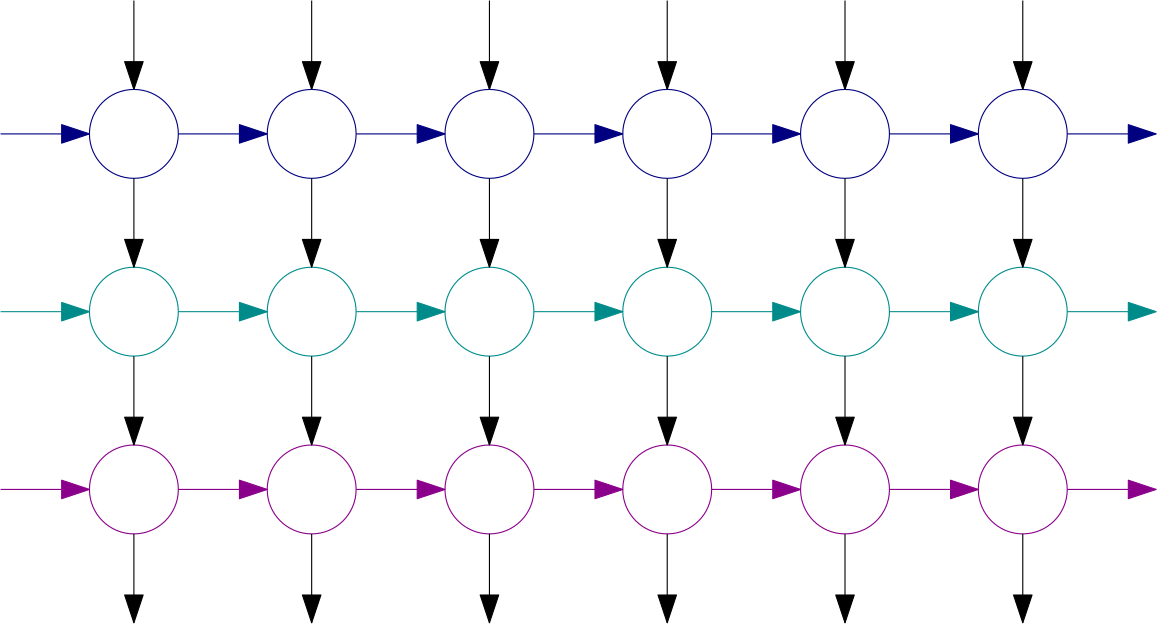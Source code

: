 <ipe version="70206" creator="Ipe 7.2.9">
<info created="D:20180423065931" modified="D:20200413181423"/>
<ipestyle name="basic">
<symbol name="arrow/arc(spx)">
<path stroke="sym-stroke" fill="sym-stroke" pen="sym-pen">
0 0 m
-1 0.333 l
-1 -0.333 l
h
</path>
</symbol>
<symbol name="arrow/farc(spx)">
<path stroke="sym-stroke" fill="white" pen="sym-pen">
0 0 m
-1 0.333 l
-1 -0.333 l
h
</path>
</symbol>
<symbol name="arrow/ptarc(spx)">
<path stroke="sym-stroke" fill="sym-stroke" pen="sym-pen">
0 0 m
-1 0.333 l
-0.8 0 l
-1 -0.333 l
h
</path>
</symbol>
<symbol name="arrow/fptarc(spx)">
<path stroke="sym-stroke" fill="white" pen="sym-pen">
0 0 m
-1 0.333 l
-0.8 0 l
-1 -0.333 l
h
</path>
</symbol>
<symbol name="mark/circle(sx)" transformations="translations">
<path fill="sym-stroke">
0.6 0 0 0.6 0 0 e
0.4 0 0 0.4 0 0 e
</path>
</symbol>
<symbol name="mark/disk(sx)" transformations="translations">
<path fill="sym-stroke">
0.6 0 0 0.6 0 0 e
</path>
</symbol>
<symbol name="mark/fdisk(sfx)" transformations="translations">
<group>
<path fill="sym-fill">
0.5 0 0 0.5 0 0 e
</path>
<path fill="sym-stroke" fillrule="eofill">
0.6 0 0 0.6 0 0 e
0.4 0 0 0.4 0 0 e
</path>
</group>
</symbol>
<symbol name="mark/box(sx)" transformations="translations">
<path fill="sym-stroke" fillrule="eofill">
-0.6 -0.6 m
0.6 -0.6 l
0.6 0.6 l
-0.6 0.6 l
h
-0.4 -0.4 m
0.4 -0.4 l
0.4 0.4 l
-0.4 0.4 l
h
</path>
</symbol>
<symbol name="mark/square(sx)" transformations="translations">
<path fill="sym-stroke">
-0.6 -0.6 m
0.6 -0.6 l
0.6 0.6 l
-0.6 0.6 l
h
</path>
</symbol>
<symbol name="mark/fsquare(sfx)" transformations="translations">
<group>
<path fill="sym-fill">
-0.5 -0.5 m
0.5 -0.5 l
0.5 0.5 l
-0.5 0.5 l
h
</path>
<path fill="sym-stroke" fillrule="eofill">
-0.6 -0.6 m
0.6 -0.6 l
0.6 0.6 l
-0.6 0.6 l
h
-0.4 -0.4 m
0.4 -0.4 l
0.4 0.4 l
-0.4 0.4 l
h
</path>
</group>
</symbol>
<symbol name="mark/cross(sx)" transformations="translations">
<group>
<path fill="sym-stroke">
-0.43 -0.57 m
0.57 0.43 l
0.43 0.57 l
-0.57 -0.43 l
h
</path>
<path fill="sym-stroke">
-0.43 0.57 m
0.57 -0.43 l
0.43 -0.57 l
-0.57 0.43 l
h
</path>
</group>
</symbol>
<symbol name="arrow/fnormal(spx)">
<path stroke="sym-stroke" fill="white" pen="sym-pen">
0 0 m
-1 0.333 l
-1 -0.333 l
h
</path>
</symbol>
<symbol name="arrow/pointed(spx)">
<path stroke="sym-stroke" fill="sym-stroke" pen="sym-pen">
0 0 m
-1 0.333 l
-0.8 0 l
-1 -0.333 l
h
</path>
</symbol>
<symbol name="arrow/fpointed(spx)">
<path stroke="sym-stroke" fill="white" pen="sym-pen">
0 0 m
-1 0.333 l
-0.8 0 l
-1 -0.333 l
h
</path>
</symbol>
<symbol name="arrow/linear(spx)">
<path stroke="sym-stroke" pen="sym-pen">
-1 0.333 m
0 0 l
-1 -0.333 l
</path>
</symbol>
<symbol name="arrow/fdouble(spx)">
<path stroke="sym-stroke" fill="white" pen="sym-pen">
0 0 m
-1 0.333 l
-1 -0.333 l
h
-1 0 m
-2 0.333 l
-2 -0.333 l
h
</path>
</symbol>
<symbol name="arrow/double(spx)">
<path stroke="sym-stroke" fill="sym-stroke" pen="sym-pen">
0 0 m
-1 0.333 l
-1 -0.333 l
h
-1 0 m
-2 0.333 l
-2 -0.333 l
h
</path>
</symbol>
<pen name="heavier" value="0.8"/>
<pen name="fat" value="1.2"/>
<pen name="ultrafat" value="2"/>
<symbolsize name="large" value="5"/>
<symbolsize name="small" value="2"/>
<symbolsize name="tiny" value="1.1"/>
<arrowsize name="large" value="10"/>
<arrowsize name="small" value="5"/>
<arrowsize name="tiny" value="3"/>
<color name="red" value="1 0 0"/>
<color name="green" value="0 1 0"/>
<color name="blue" value="0 0 1"/>
<color name="yellow" value="1 1 0"/>
<color name="orange" value="1 0.647 0"/>
<color name="gold" value="1 0.843 0"/>
<color name="purple" value="0.627 0.125 0.941"/>
<color name="gray" value="0.745"/>
<color name="brown" value="0.647 0.165 0.165"/>
<color name="navy" value="0 0 0.502"/>
<color name="pink" value="1 0.753 0.796"/>
<color name="seagreen" value="0.18 0.545 0.341"/>
<color name="turquoise" value="0.251 0.878 0.816"/>
<color name="violet" value="0.933 0.51 0.933"/>
<color name="darkblue" value="0 0 0.545"/>
<color name="darkcyan" value="0 0.545 0.545"/>
<color name="darkgray" value="0.663"/>
<color name="darkgreen" value="0 0.392 0"/>
<color name="darkmagenta" value="0.545 0 0.545"/>
<color name="darkorange" value="1 0.549 0"/>
<color name="darkred" value="0.545 0 0"/>
<color name="lightblue" value="0.678 0.847 0.902"/>
<color name="lightcyan" value="0.878 1 1"/>
<color name="lightgray" value="0.827"/>
<color name="lightgreen" value="0.565 0.933 0.565"/>
<color name="lightyellow" value="1 1 0.878"/>
<dashstyle name="dashed" value="[4] 0"/>
<dashstyle name="dotted" value="[1 3] 0"/>
<dashstyle name="dash dotted" value="[4 2 1 2] 0"/>
<dashstyle name="dash dot dotted" value="[4 2 1 2 1 2] 0"/>
<textsize name="large" value="\large"/>
<textsize name="small" value="\small"/>
<textsize name="tiny" value="\tiny"/>
<textsize name="Large" value="\Large"/>
<textsize name="LARGE" value="\LARGE"/>
<textsize name="huge" value="\huge"/>
<textsize name="Huge" value="\Huge"/>
<textsize name="footnote" value="\footnotesize"/>
<textstyle name="center" begin="\begin{center}" end="\end{center}"/>
<textstyle name="itemize" begin="\begin{itemize}" end="\end{itemize}"/>
<textstyle name="item" begin="\begin{itemize}\item{}" end="\end{itemize}"/>
<gridsize name="4 pts" value="4"/>
<gridsize name="8 pts (~3 mm)" value="8"/>
<gridsize name="16 pts (~6 mm)" value="16"/>
<gridsize name="32 pts (~12 mm)" value="32"/>
<gridsize name="10 pts (~3.5 mm)" value="10"/>
<gridsize name="20 pts (~7 mm)" value="20"/>
<gridsize name="14 pts (~5 mm)" value="14"/>
<gridsize name="28 pts (~10 mm)" value="28"/>
<gridsize name="56 pts (~20 mm)" value="56"/>
<anglesize name="90 deg" value="90"/>
<anglesize name="60 deg" value="60"/>
<anglesize name="45 deg" value="45"/>
<anglesize name="30 deg" value="30"/>
<anglesize name="22.5 deg" value="22.5"/>
<opacity name="10%" value="0.1"/>
<opacity name="30%" value="0.3"/>
<opacity name="50%" value="0.5"/>
<opacity name="75%" value="0.75"/>
<tiling name="falling" angle="-60" step="4" width="1"/>
<tiling name="rising" angle="30" step="4" width="1"/>
</ipestyle>
<page>
<layer name="alpha"/>
<view layers="alpha" active="alpha"/>
<path layer="alpha" stroke="navy">
16 0 0 16 80 768 e
</path>
<path stroke="black" arrow="normal/large">
80 816 m
80 784 l
</path>
<path stroke="navy" arrow="normal/large">
32 768 m
64 768 l
</path>
<path matrix="1 0 0 1 64 0" stroke="navy">
16 0 0 16 80 768 e
</path>
<path matrix="1 0 0 1 64 0" stroke="black" arrow="normal/large">
80 816 m
80 784 l
</path>
<path matrix="1 0 0 1 64 0" stroke="navy" arrow="normal/large">
32 768 m
64 768 l
</path>
<path matrix="1 0 0 1 128 0" stroke="navy">
16 0 0 16 80 768 e
</path>
<path matrix="1 0 0 1 128 0" stroke="black" arrow="normal/large">
80 816 m
80 784 l
</path>
<path matrix="1 0 0 1 128 0" stroke="navy" arrow="normal/large">
32 768 m
64 768 l
</path>
<path matrix="1 0 0 1 192 0" stroke="navy">
16 0 0 16 80 768 e
</path>
<path matrix="1 0 0 1 192 0" stroke="black" arrow="normal/large">
80 816 m
80 784 l
</path>
<path matrix="1 0 0 1 192 0" stroke="navy" arrow="normal/large">
32 768 m
64 768 l
</path>
<path matrix="1 0 0 1 256 0" stroke="navy">
16 0 0 16 80 768 e
</path>
<path matrix="1 0 0 1 256 0" stroke="black" arrow="normal/large">
80 816 m
80 784 l
</path>
<path matrix="1 0 0 1 256 0" stroke="navy" arrow="normal/large">
32 768 m
64 768 l
</path>
<path matrix="1 0 0 1 320 0" stroke="navy">
16 0 0 16 80 768 e
</path>
<path matrix="1 0 0 1 320 0" stroke="black" arrow="normal/large">
80 816 m
80 784 l
</path>
<path matrix="1 0 0 1 320 0" stroke="navy" arrow="normal/large">
32 768 m
64 768 l
</path>
<path matrix="1 0 0 1 0 -64" stroke="darkcyan">
16 0 0 16 80 768 e
</path>
<path matrix="1 0 0 1 0 -64" stroke="black" arrow="normal/large">
80 816 m
80 784 l
</path>
<path matrix="1 0 0 1 0 -64" stroke="darkcyan" arrow="normal/large">
32 768 m
64 768 l
</path>
<path matrix="1 0 0 1 64 -64" stroke="darkcyan">
16 0 0 16 80 768 e
</path>
<path matrix="1 0 0 1 64 -64" stroke="black" arrow="normal/large">
80 816 m
80 784 l
</path>
<path matrix="1 0 0 1 64 -64" stroke="darkcyan" arrow="normal/large">
32 768 m
64 768 l
</path>
<path matrix="1 0 0 1 128 -64" stroke="darkcyan">
16 0 0 16 80 768 e
</path>
<path matrix="1 0 0 1 128 -64" stroke="black" arrow="normal/large">
80 816 m
80 784 l
</path>
<path matrix="1 0 0 1 128 -64" stroke="darkcyan" arrow="normal/large">
32 768 m
64 768 l
</path>
<path matrix="1 0 0 1 192 -64" stroke="darkcyan">
16 0 0 16 80 768 e
</path>
<path matrix="1 0 0 1 192 -64" stroke="black" arrow="normal/large">
80 816 m
80 784 l
</path>
<path matrix="1 0 0 1 192 -64" stroke="darkcyan" arrow="normal/large">
32 768 m
64 768 l
</path>
<path matrix="1 0 0 1 256 -64" stroke="darkcyan">
16 0 0 16 80 768 e
</path>
<path matrix="1 0 0 1 256 -64" stroke="black" arrow="normal/large">
80 816 m
80 784 l
</path>
<path matrix="1 0 0 1 256 -64" stroke="darkcyan" arrow="normal/large">
32 768 m
64 768 l
</path>
<path matrix="1 0 0 1 320 -64" stroke="darkcyan">
16 0 0 16 80 768 e
</path>
<path matrix="1 0 0 1 320 -64" stroke="black" arrow="normal/large">
80 816 m
80 784 l
</path>
<path matrix="1 0 0 1 320 -64" stroke="darkcyan" arrow="normal/large">
32 768 m
64 768 l
</path>
<path matrix="1 0 0 1 0 -128" stroke="darkmagenta">
16 0 0 16 80 768 e
</path>
<path matrix="1 0 0 1 0 -128" stroke="black" arrow="normal/large">
80 816 m
80 784 l
</path>
<path matrix="1 0 0 1 0 -128" stroke="darkmagenta" arrow="normal/large">
32 768 m
64 768 l
</path>
<path matrix="1 0 0 1 64 -128" stroke="darkmagenta">
16 0 0 16 80 768 e
</path>
<path matrix="1 0 0 1 64 -128" stroke="black" arrow="normal/large">
80 816 m
80 784 l
</path>
<path matrix="1 0 0 1 64 -128" stroke="darkmagenta" arrow="normal/large">
32 768 m
64 768 l
</path>
<path matrix="1 0 0 1 128 -128" stroke="darkmagenta">
16 0 0 16 80 768 e
</path>
<path matrix="1 0 0 1 128 -128" stroke="black" arrow="normal/large">
80 816 m
80 784 l
</path>
<path matrix="1 0 0 1 128 -128" stroke="darkmagenta" arrow="normal/large">
32 768 m
64 768 l
</path>
<path matrix="1 0 0 1 192 -128" stroke="darkmagenta">
16 0 0 16 80 768 e
</path>
<path matrix="1 0 0 1 192 -128" stroke="black" arrow="normal/large">
80 816 m
80 784 l
</path>
<path matrix="1 0 0 1 192 -128" stroke="darkmagenta" arrow="normal/large">
32 768 m
64 768 l
</path>
<path matrix="1 0 0 1 256 -128" stroke="darkmagenta">
16 0 0 16 80 768 e
</path>
<path matrix="1 0 0 1 256 -128" stroke="black" arrow="normal/large">
80 816 m
80 784 l
</path>
<path matrix="1 0 0 1 256 -128" stroke="darkmagenta" arrow="normal/large">
32 768 m
64 768 l
</path>
<path matrix="1 0 0 1 320 -128" stroke="darkmagenta">
16 0 0 16 80 768 e
</path>
<path matrix="1 0 0 1 320 -128" stroke="black" arrow="normal/large">
80 816 m
80 784 l
</path>
<path matrix="1 0 0 1 320 -128" stroke="darkmagenta" arrow="normal/large">
32 768 m
64 768 l
</path>
<path matrix="1 0 0 1 0 -192" stroke="black" arrow="normal/large">
80 816 m
80 784 l
</path>
<path matrix="1 0 0 1 64 -192" stroke="black" arrow="normal/large">
80 816 m
80 784 l
</path>
<path matrix="1 0 0 1 128 -192" stroke="black" arrow="normal/large">
80 816 m
80 784 l
</path>
<path matrix="1 0 0 1 192 -192" stroke="black" arrow="normal/large">
80 816 m
80 784 l
</path>
<path matrix="1 0 0 1 256 -192" stroke="black" arrow="normal/large">
80 816 m
80 784 l
</path>
<path matrix="1 0 0 1 320 -192" stroke="black" arrow="normal/large">
80 816 m
80 784 l
</path>
<path matrix="1 0 0 1 384 0" stroke="navy" arrow="normal/large">
32 768 m
64 768 l
</path>
<path matrix="1 0 0 1 384 -64" stroke="darkcyan" arrow="normal/large">
32 768 m
64 768 l
</path>
<path matrix="1 0 0 1 384 -128" stroke="darkmagenta" arrow="normal/large">
32 768 m
64 768 l
</path>
</page>
</ipe>
